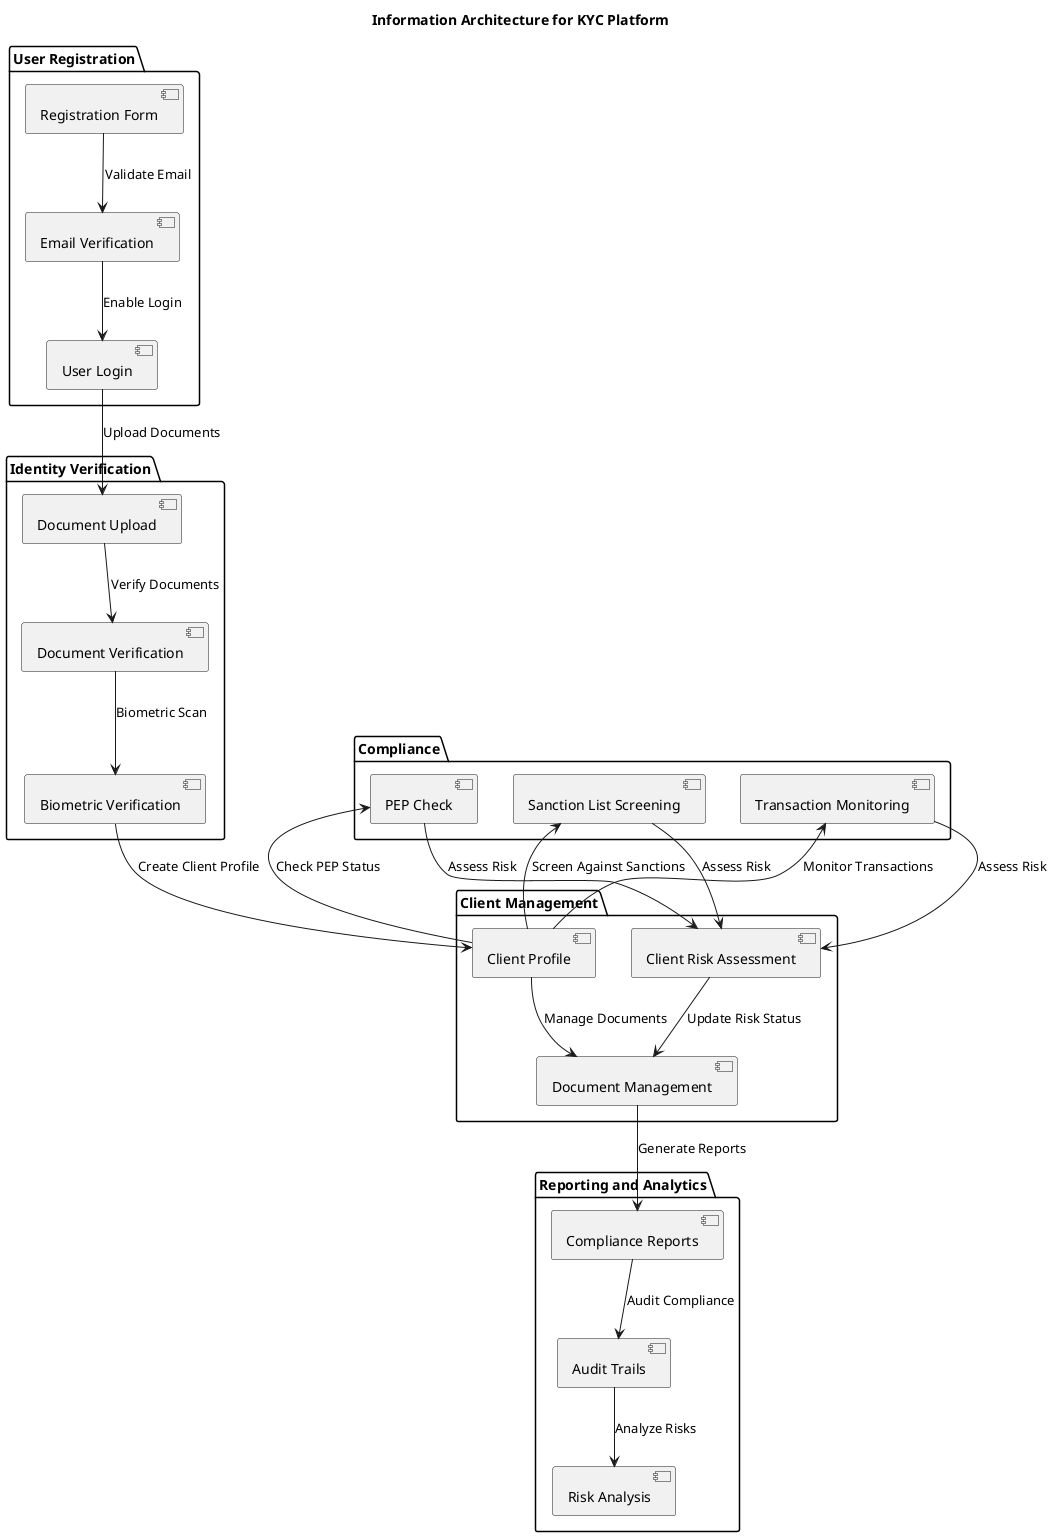 @startuml
title Information Architecture for KYC Platform

' Packages
package "User Registration" {
    [Registration Form] as RF
    [Email Verification] as EV
    [User Login] as UL
}

package "Identity Verification" {
    [Document Upload] as DU
    [Document Verification] as DV
    [Biometric Verification] as BV
}

package "Compliance" {
    ' PEP: Politically Exposed Persons
    [PEP Check] as PEP
    [Sanction List Screening] as SLS
    [Transaction Monitoring] as TM
}

package "Client Management" {
    [Client Profile] as CP
    [Client Risk Assessment] as CRA
    [Document Management] as DM
}

package "Reporting and Analytics" {
    [Compliance Reports] as CR
    [Audit Trails] as AT
    [Risk Analysis] as RA
}

' Connections
RF --> EV : "Validate Email"
EV --> UL : "Enable Login"
UL --> DU : "Upload Documents"

DU --> DV : "Verify Documents"
DV --> BV : "Biometric Scan"
BV --> CP : "Create Client Profile"

CP --> PEP : "Check PEP Status"
CP --> SLS : "Screen Against Sanctions"
CP --> TM : "Monitor Transactions"

PEP --> CRA : "Assess Risk"
SLS --> CRA : "Assess Risk"
TM --> CRA : "Assess Risk"

CP --> DM : "Manage Documents"
CRA --> DM : "Update Risk Status"

DM --> CR : "Generate Reports"
CR --> AT : "Audit Compliance"
AT --> RA : "Analyze Risks"

@enduml